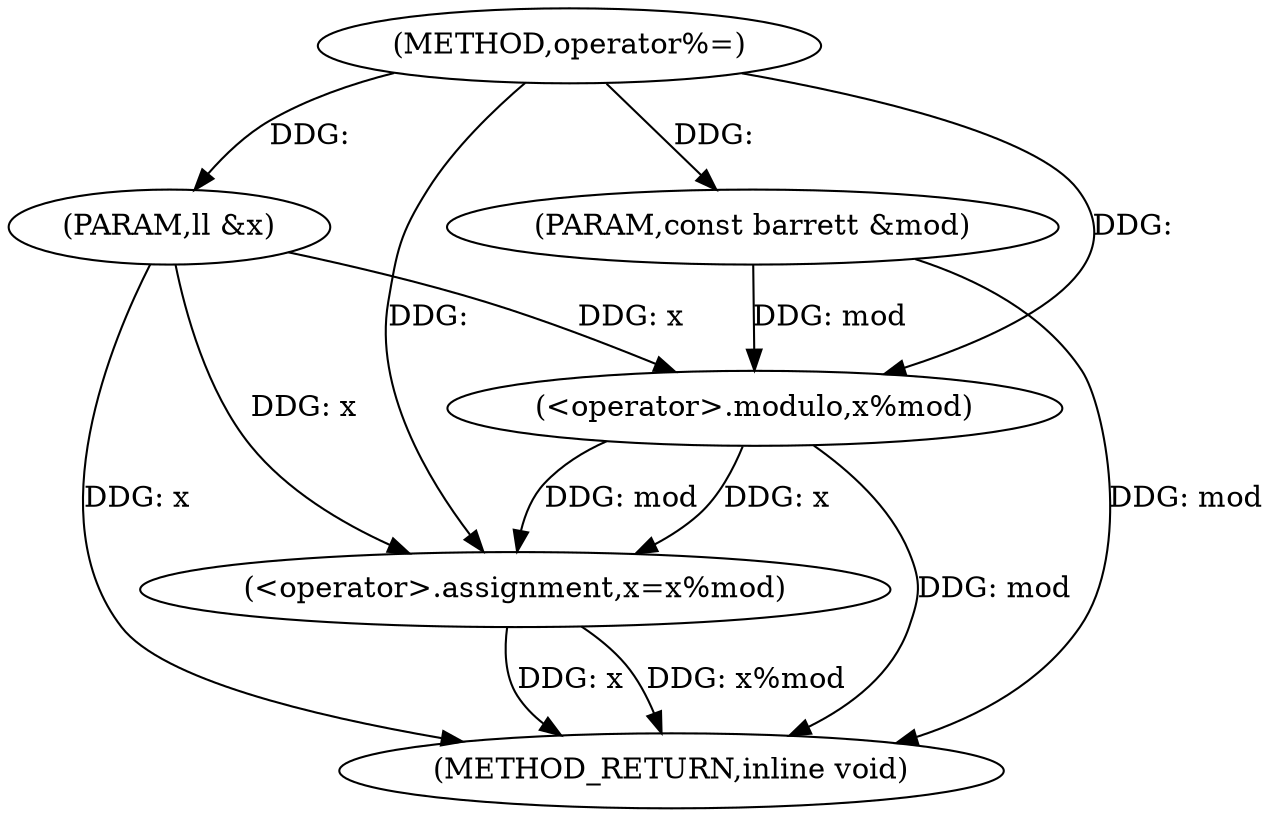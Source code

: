 digraph "operator%=" {  
"1000147" [label = "(METHOD,operator%=)" ]
"1000156" [label = "(METHOD_RETURN,inline void)" ]
"1000148" [label = "(PARAM,ll &x)" ]
"1000149" [label = "(PARAM,const barrett &mod)" ]
"1000151" [label = "(<operator>.assignment,x=x%mod)" ]
"1000153" [label = "(<operator>.modulo,x%mod)" ]
  "1000148" -> "1000156"  [ label = "DDG: x"] 
  "1000149" -> "1000156"  [ label = "DDG: mod"] 
  "1000151" -> "1000156"  [ label = "DDG: x"] 
  "1000153" -> "1000156"  [ label = "DDG: mod"] 
  "1000151" -> "1000156"  [ label = "DDG: x%mod"] 
  "1000147" -> "1000148"  [ label = "DDG: "] 
  "1000147" -> "1000149"  [ label = "DDG: "] 
  "1000153" -> "1000151"  [ label = "DDG: mod"] 
  "1000153" -> "1000151"  [ label = "DDG: x"] 
  "1000148" -> "1000151"  [ label = "DDG: x"] 
  "1000147" -> "1000151"  [ label = "DDG: "] 
  "1000148" -> "1000153"  [ label = "DDG: x"] 
  "1000147" -> "1000153"  [ label = "DDG: "] 
  "1000149" -> "1000153"  [ label = "DDG: mod"] 
}
